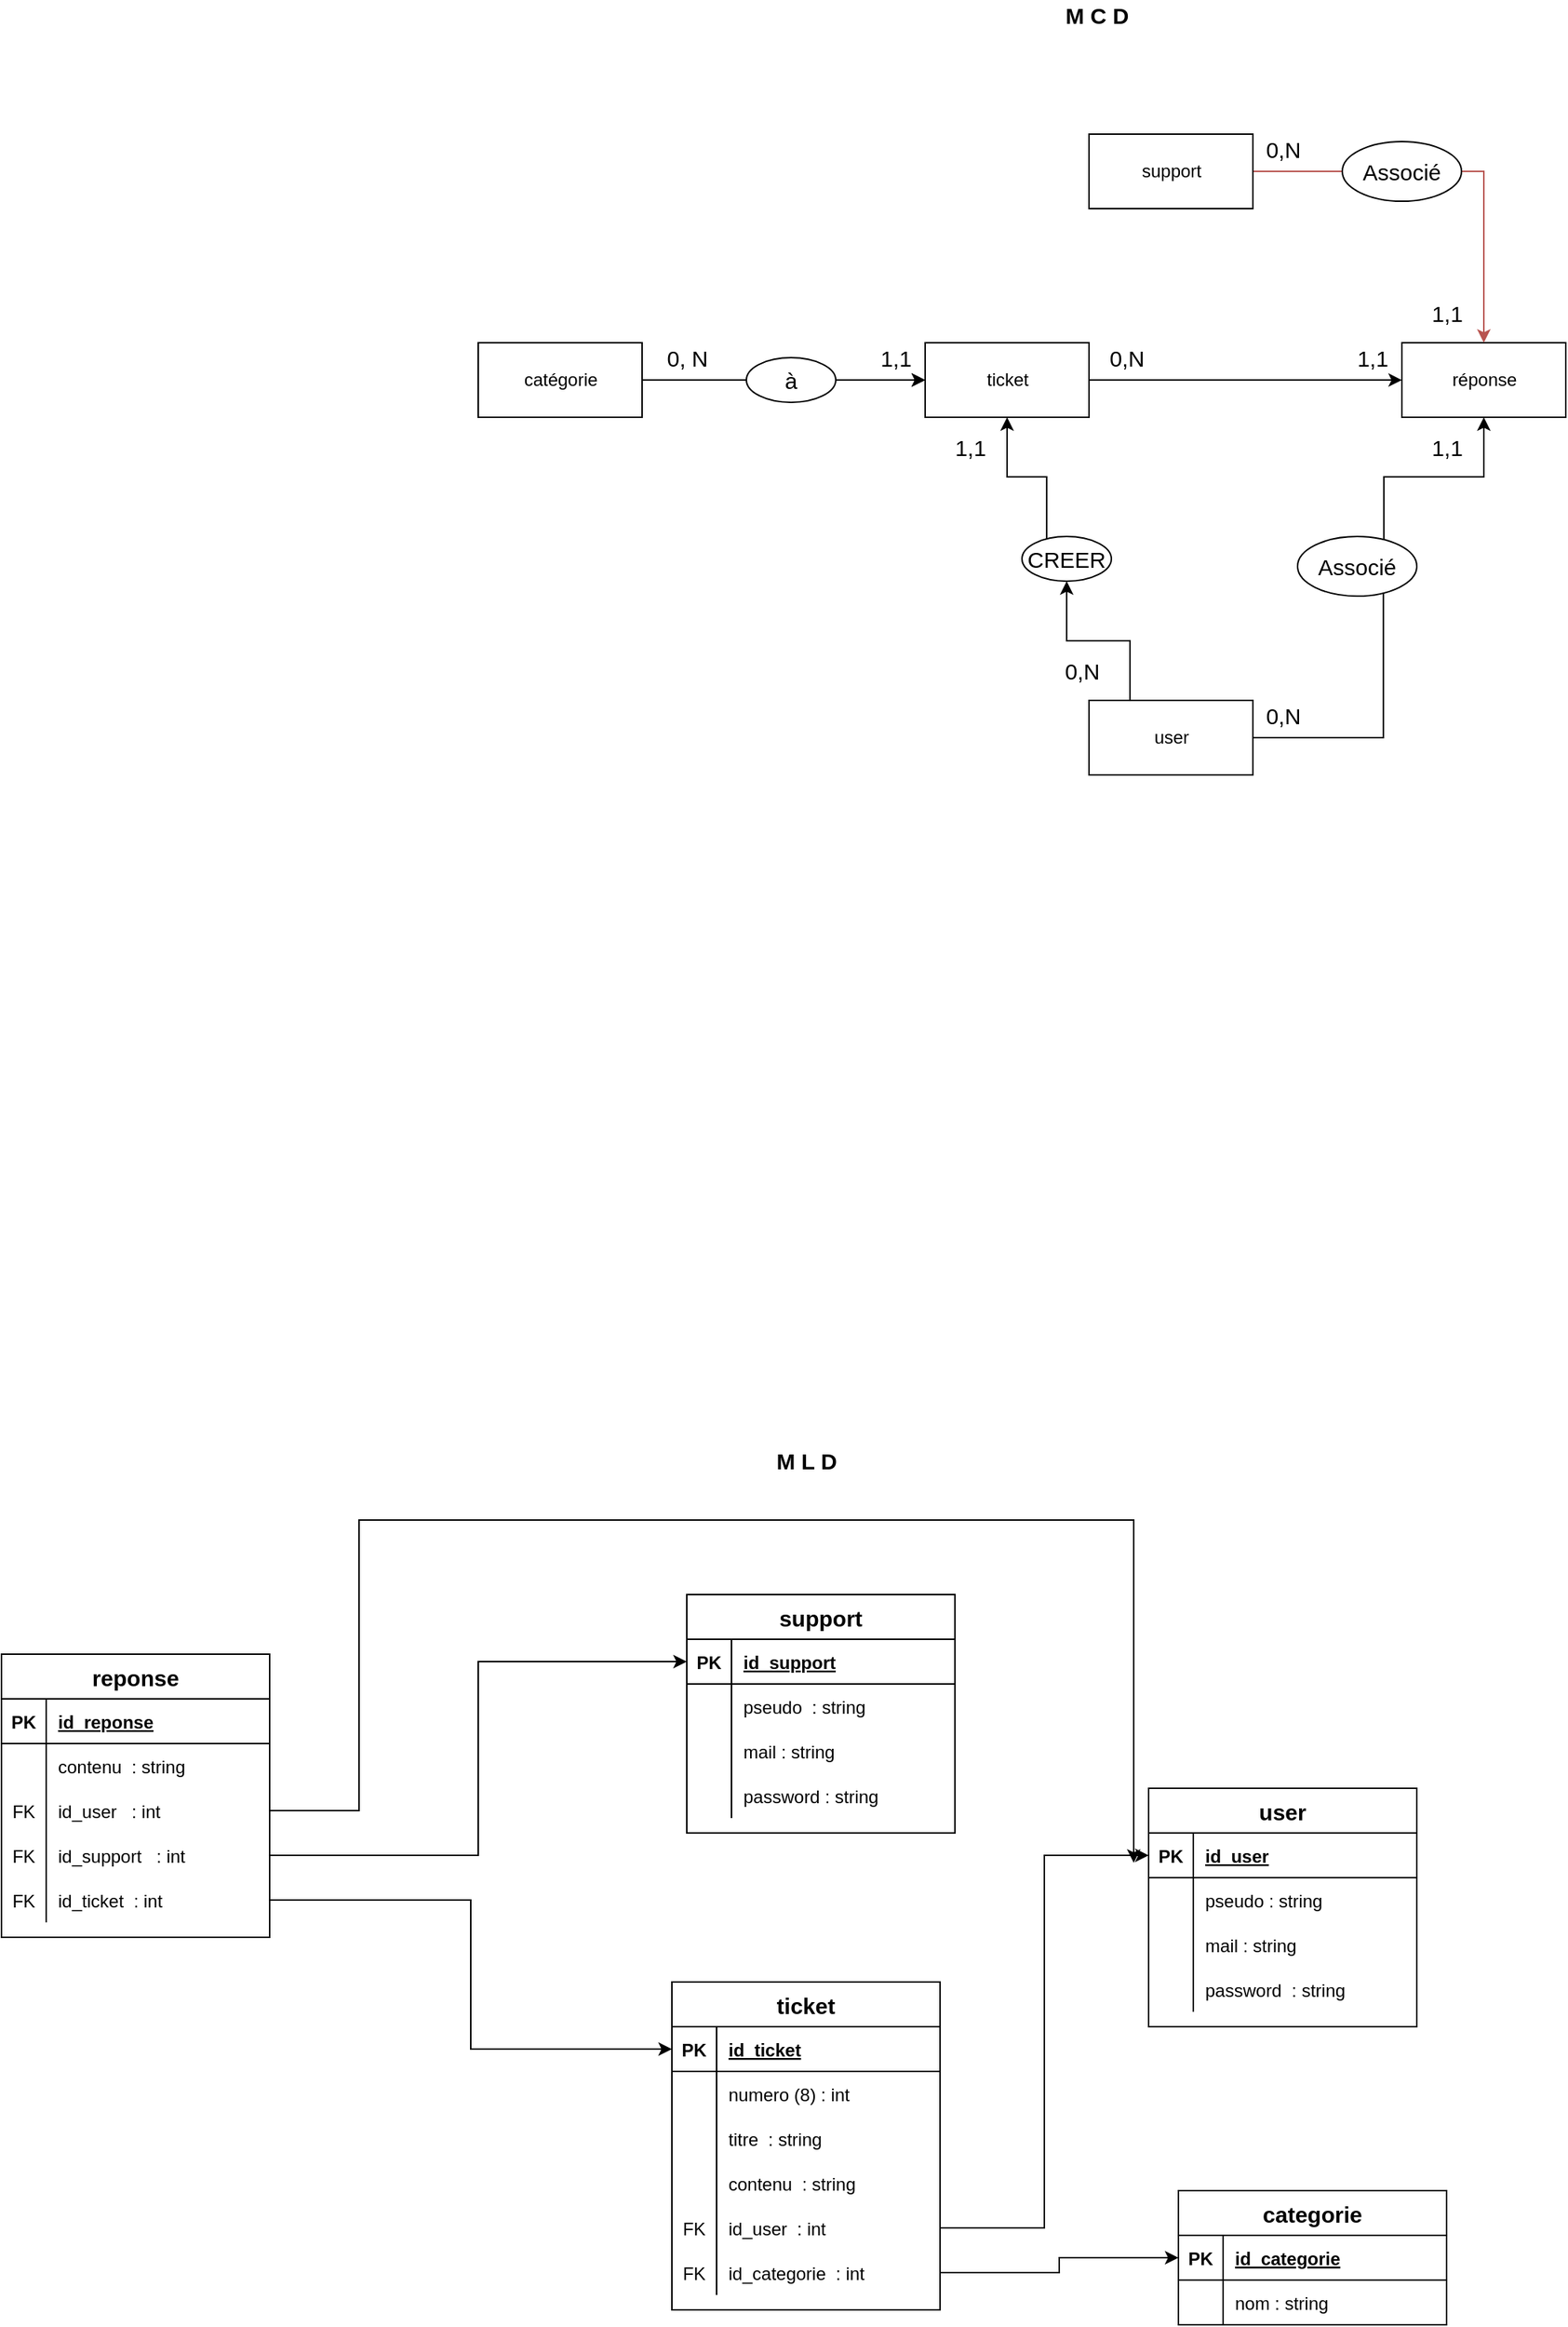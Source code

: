 <mxfile version="13.8.1" type="device"><diagram id="LjUhmMWBIhVt-PXda_oM" name="Page-1"><mxGraphModel dx="2090" dy="631" grid="1" gridSize="10" guides="1" tooltips="1" connect="1" arrows="1" fold="1" page="1" pageScale="1" pageWidth="850" pageHeight="1100" math="0" shadow="0"><root><mxCell id="0"/><mxCell id="1" parent="0"/><mxCell id="zBBqOVHTRtwJUX4EVPov-37" style="edgeStyle=orthogonalEdgeStyle;rounded=0;orthogonalLoop=1;jettySize=auto;html=1;exitX=1;exitY=0.5;exitDx=0;exitDy=0;fontSize=15;" edge="1" parent="1" source="zBBqOVHTRtwJUX4EVPov-1"><mxGeometry relative="1" as="geometry"><mxPoint x="590.0" y="285.059" as="targetPoint"/><Array as="points"><mxPoint x="470" y="285"/><mxPoint x="470" y="285"/></Array></mxGeometry></mxCell><mxCell id="zBBqOVHTRtwJUX4EVPov-1" value="ticket" style="html=1;" vertex="1" parent="1"><mxGeometry x="270" y="260" width="110" height="50" as="geometry"/></mxCell><mxCell id="zBBqOVHTRtwJUX4EVPov-2" value="réponse" style="html=1;" vertex="1" parent="1"><mxGeometry x="590" y="260" width="110" height="50" as="geometry"/></mxCell><mxCell id="zBBqOVHTRtwJUX4EVPov-30" style="edgeStyle=orthogonalEdgeStyle;rounded=0;orthogonalLoop=1;jettySize=auto;html=1;exitX=1;exitY=0.5;exitDx=0;exitDy=0;entryX=0;entryY=0.5;entryDx=0;entryDy=0;fontSize=15;" edge="1" parent="1" source="zBBqOVHTRtwJUX4EVPov-29" target="zBBqOVHTRtwJUX4EVPov-1"><mxGeometry relative="1" as="geometry"/></mxCell><mxCell id="zBBqOVHTRtwJUX4EVPov-3" value="catégorie" style="html=1;" vertex="1" parent="1"><mxGeometry x="-30" y="260" width="110" height="50" as="geometry"/></mxCell><mxCell id="zBBqOVHTRtwJUX4EVPov-4" value="M C D" style="text;html=1;align=center;verticalAlign=middle;resizable=0;points=[];autosize=1;fontStyle=1;fontSize=15;" vertex="1" parent="1"><mxGeometry x="355" y="30" width="60" height="20" as="geometry"/></mxCell><mxCell id="zBBqOVHTRtwJUX4EVPov-7" style="edgeStyle=orthogonalEdgeStyle;rounded=0;orthogonalLoop=1;jettySize=auto;html=1;exitX=0.25;exitY=0;exitDx=0;exitDy=0;entryX=0.5;entryY=1;entryDx=0;entryDy=0;fontSize=15;" edge="1" parent="1" source="zBBqOVHTRtwJUX4EVPov-25" target="zBBqOVHTRtwJUX4EVPov-1"><mxGeometry relative="1" as="geometry"/></mxCell><mxCell id="zBBqOVHTRtwJUX4EVPov-8" style="edgeStyle=orthogonalEdgeStyle;rounded=0;orthogonalLoop=1;jettySize=auto;html=1;exitX=0.75;exitY=0;exitDx=0;exitDy=0;entryX=0.5;entryY=1;entryDx=0;entryDy=0;fontSize=15;" edge="1" parent="1" source="zBBqOVHTRtwJUX4EVPov-26" target="zBBqOVHTRtwJUX4EVPov-2"><mxGeometry relative="1" as="geometry"/></mxCell><mxCell id="zBBqOVHTRtwJUX4EVPov-34" style="edgeStyle=orthogonalEdgeStyle;rounded=0;orthogonalLoop=1;jettySize=auto;html=1;exitX=1;exitY=0.5;exitDx=0;exitDy=0;entryX=0.72;entryY=0.053;entryDx=0;entryDy=0;entryPerimeter=0;fontSize=15;" edge="1" parent="1" source="zBBqOVHTRtwJUX4EVPov-5" target="zBBqOVHTRtwJUX4EVPov-26"><mxGeometry relative="1" as="geometry"/></mxCell><mxCell id="zBBqOVHTRtwJUX4EVPov-5" value="user" style="html=1;" vertex="1" parent="1"><mxGeometry x="380" y="500" width="110" height="50" as="geometry"/></mxCell><mxCell id="zBBqOVHTRtwJUX4EVPov-38" style="edgeStyle=orthogonalEdgeStyle;rounded=0;orthogonalLoop=1;jettySize=auto;html=1;exitX=1;exitY=0.5;exitDx=0;exitDy=0;entryX=0.5;entryY=0;entryDx=0;entryDy=0;fontSize=15;fillColor=#f8cecc;strokeColor=#b85450;" edge="1" parent="1" source="zBBqOVHTRtwJUX4EVPov-6" target="zBBqOVHTRtwJUX4EVPov-2"><mxGeometry relative="1" as="geometry"/></mxCell><mxCell id="zBBqOVHTRtwJUX4EVPov-6" value="support" style="html=1;" vertex="1" parent="1"><mxGeometry x="380" y="120" width="110" height="50" as="geometry"/></mxCell><mxCell id="zBBqOVHTRtwJUX4EVPov-14" value="1,1" style="text;html=1;align=center;verticalAlign=middle;resizable=0;points=[];autosize=1;fontSize=15;" vertex="1" parent="1"><mxGeometry x="230" y="260" width="40" height="20" as="geometry"/></mxCell><mxCell id="zBBqOVHTRtwJUX4EVPov-16" value="0, N" style="text;html=1;align=center;verticalAlign=middle;resizable=0;points=[];autosize=1;fontSize=15;" vertex="1" parent="1"><mxGeometry x="90" y="260" width="40" height="20" as="geometry"/></mxCell><mxCell id="zBBqOVHTRtwJUX4EVPov-17" value="0,N" style="text;html=1;align=center;verticalAlign=middle;resizable=0;points=[];autosize=1;fontSize=15;" vertex="1" parent="1"><mxGeometry x="490" y="120" width="40" height="20" as="geometry"/></mxCell><mxCell id="zBBqOVHTRtwJUX4EVPov-18" value="1,1" style="text;html=1;align=center;verticalAlign=middle;resizable=0;points=[];autosize=1;fontSize=15;" vertex="1" parent="1"><mxGeometry x="550" y="260" width="40" height="20" as="geometry"/></mxCell><mxCell id="zBBqOVHTRtwJUX4EVPov-19" value="1,1" style="text;html=1;align=center;verticalAlign=middle;resizable=0;points=[];autosize=1;fontSize=15;" vertex="1" parent="1"><mxGeometry x="600" y="320" width="40" height="20" as="geometry"/></mxCell><mxCell id="zBBqOVHTRtwJUX4EVPov-20" value="0,N" style="text;html=1;align=center;verticalAlign=middle;resizable=0;points=[];autosize=1;fontSize=15;" vertex="1" parent="1"><mxGeometry x="490" y="500" width="40" height="20" as="geometry"/></mxCell><mxCell id="zBBqOVHTRtwJUX4EVPov-21" value="0,N" style="text;html=1;align=center;verticalAlign=middle;resizable=0;points=[];autosize=1;fontSize=15;" vertex="1" parent="1"><mxGeometry x="355" y="470" width="40" height="20" as="geometry"/></mxCell><mxCell id="zBBqOVHTRtwJUX4EVPov-22" value="1,1" style="text;html=1;align=center;verticalAlign=middle;resizable=0;points=[];autosize=1;fontSize=15;" vertex="1" parent="1"><mxGeometry x="280" y="320" width="40" height="20" as="geometry"/></mxCell><mxCell id="zBBqOVHTRtwJUX4EVPov-27" value="Associé" style="ellipse;whiteSpace=wrap;html=1;fontSize=15;" vertex="1" parent="1"><mxGeometry x="550" y="125" width="80" height="40" as="geometry"/></mxCell><mxCell id="zBBqOVHTRtwJUX4EVPov-31" style="edgeStyle=orthogonalEdgeStyle;rounded=0;orthogonalLoop=1;jettySize=auto;html=1;exitX=1;exitY=0.5;exitDx=0;exitDy=0;entryX=0;entryY=0.5;entryDx=0;entryDy=0;fontSize=15;" edge="1" parent="1" source="zBBqOVHTRtwJUX4EVPov-3" target="zBBqOVHTRtwJUX4EVPov-1"><mxGeometry relative="1" as="geometry"><mxPoint x="130" y="285.0" as="sourcePoint"/><mxPoint x="270" y="285.0" as="targetPoint"/></mxGeometry></mxCell><mxCell id="zBBqOVHTRtwJUX4EVPov-25" value="CREER" style="ellipse;whiteSpace=wrap;html=1;fontSize=15;" vertex="1" parent="1"><mxGeometry x="335" y="390" width="60" height="30" as="geometry"/></mxCell><mxCell id="zBBqOVHTRtwJUX4EVPov-32" style="edgeStyle=orthogonalEdgeStyle;rounded=0;orthogonalLoop=1;jettySize=auto;html=1;exitX=0.25;exitY=0;exitDx=0;exitDy=0;entryX=0.5;entryY=1;entryDx=0;entryDy=0;fontSize=15;" edge="1" parent="1" source="zBBqOVHTRtwJUX4EVPov-5" target="zBBqOVHTRtwJUX4EVPov-25"><mxGeometry relative="1" as="geometry"><mxPoint x="407.5" y="500" as="sourcePoint"/><mxPoint x="325" y="310.0" as="targetPoint"/></mxGeometry></mxCell><mxCell id="zBBqOVHTRtwJUX4EVPov-26" value="Associé" style="ellipse;whiteSpace=wrap;html=1;fontSize=15;" vertex="1" parent="1"><mxGeometry x="520" y="390" width="80" height="40" as="geometry"/></mxCell><mxCell id="zBBqOVHTRtwJUX4EVPov-29" value="à" style="ellipse;whiteSpace=wrap;html=1;fontSize=15;" vertex="1" parent="1"><mxGeometry x="150" y="270" width="60" height="30" as="geometry"/></mxCell><mxCell id="zBBqOVHTRtwJUX4EVPov-36" value="0,N" style="text;html=1;align=center;verticalAlign=middle;resizable=0;points=[];autosize=1;fontSize=15;" vertex="1" parent="1"><mxGeometry x="385" y="260" width="40" height="20" as="geometry"/></mxCell><mxCell id="zBBqOVHTRtwJUX4EVPov-39" value="1,1" style="text;html=1;align=center;verticalAlign=middle;resizable=0;points=[];autosize=1;fontSize=15;" vertex="1" parent="1"><mxGeometry x="600" y="230" width="40" height="20" as="geometry"/></mxCell><mxCell id="zBBqOVHTRtwJUX4EVPov-40" value="&lt;b&gt;M L D&lt;/b&gt;" style="text;html=1;align=center;verticalAlign=middle;resizable=0;points=[];autosize=1;fontSize=15;" vertex="1" parent="1"><mxGeometry x="160" y="1000" width="60" height="20" as="geometry"/></mxCell><mxCell id="zBBqOVHTRtwJUX4EVPov-54" value="support" style="shape=table;startSize=30;container=1;collapsible=1;childLayout=tableLayout;fixedRows=1;rowLines=0;fontStyle=1;align=center;resizeLast=1;fontSize=15;" vertex="1" parent="1"><mxGeometry x="110" y="1100" width="180" height="160" as="geometry"/></mxCell><mxCell id="zBBqOVHTRtwJUX4EVPov-55" value="" style="shape=partialRectangle;collapsible=0;dropTarget=0;pointerEvents=0;fillColor=none;top=0;left=0;bottom=1;right=0;points=[[0,0.5],[1,0.5]];portConstraint=eastwest;" vertex="1" parent="zBBqOVHTRtwJUX4EVPov-54"><mxGeometry y="30" width="180" height="30" as="geometry"/></mxCell><mxCell id="zBBqOVHTRtwJUX4EVPov-56" value="PK" style="shape=partialRectangle;connectable=0;fillColor=none;top=0;left=0;bottom=0;right=0;fontStyle=1;overflow=hidden;" vertex="1" parent="zBBqOVHTRtwJUX4EVPov-55"><mxGeometry width="30" height="30" as="geometry"/></mxCell><mxCell id="zBBqOVHTRtwJUX4EVPov-57" value="id_support" style="shape=partialRectangle;connectable=0;fillColor=none;top=0;left=0;bottom=0;right=0;align=left;spacingLeft=6;fontStyle=5;overflow=hidden;" vertex="1" parent="zBBqOVHTRtwJUX4EVPov-55"><mxGeometry x="30" width="150" height="30" as="geometry"/></mxCell><mxCell id="zBBqOVHTRtwJUX4EVPov-58" value="" style="shape=partialRectangle;collapsible=0;dropTarget=0;pointerEvents=0;fillColor=none;top=0;left=0;bottom=0;right=0;points=[[0,0.5],[1,0.5]];portConstraint=eastwest;" vertex="1" parent="zBBqOVHTRtwJUX4EVPov-54"><mxGeometry y="60" width="180" height="30" as="geometry"/></mxCell><mxCell id="zBBqOVHTRtwJUX4EVPov-59" value="" style="shape=partialRectangle;connectable=0;fillColor=none;top=0;left=0;bottom=0;right=0;editable=1;overflow=hidden;" vertex="1" parent="zBBqOVHTRtwJUX4EVPov-58"><mxGeometry width="30" height="30" as="geometry"/></mxCell><mxCell id="zBBqOVHTRtwJUX4EVPov-60" value="pseudo  : string" style="shape=partialRectangle;connectable=0;fillColor=none;top=0;left=0;bottom=0;right=0;align=left;spacingLeft=6;overflow=hidden;" vertex="1" parent="zBBqOVHTRtwJUX4EVPov-58"><mxGeometry x="30" width="150" height="30" as="geometry"/></mxCell><mxCell id="zBBqOVHTRtwJUX4EVPov-61" value="" style="shape=partialRectangle;collapsible=0;dropTarget=0;pointerEvents=0;fillColor=none;top=0;left=0;bottom=0;right=0;points=[[0,0.5],[1,0.5]];portConstraint=eastwest;" vertex="1" parent="zBBqOVHTRtwJUX4EVPov-54"><mxGeometry y="90" width="180" height="30" as="geometry"/></mxCell><mxCell id="zBBqOVHTRtwJUX4EVPov-62" value="" style="shape=partialRectangle;connectable=0;fillColor=none;top=0;left=0;bottom=0;right=0;editable=1;overflow=hidden;" vertex="1" parent="zBBqOVHTRtwJUX4EVPov-61"><mxGeometry width="30" height="30" as="geometry"/></mxCell><mxCell id="zBBqOVHTRtwJUX4EVPov-63" value="mail : string" style="shape=partialRectangle;connectable=0;fillColor=none;top=0;left=0;bottom=0;right=0;align=left;spacingLeft=6;overflow=hidden;" vertex="1" parent="zBBqOVHTRtwJUX4EVPov-61"><mxGeometry x="30" width="150" height="30" as="geometry"/></mxCell><mxCell id="zBBqOVHTRtwJUX4EVPov-64" value="" style="shape=partialRectangle;collapsible=0;dropTarget=0;pointerEvents=0;fillColor=none;top=0;left=0;bottom=0;right=0;points=[[0,0.5],[1,0.5]];portConstraint=eastwest;" vertex="1" parent="zBBqOVHTRtwJUX4EVPov-54"><mxGeometry y="120" width="180" height="30" as="geometry"/></mxCell><mxCell id="zBBqOVHTRtwJUX4EVPov-65" value="" style="shape=partialRectangle;connectable=0;fillColor=none;top=0;left=0;bottom=0;right=0;editable=1;overflow=hidden;" vertex="1" parent="zBBqOVHTRtwJUX4EVPov-64"><mxGeometry width="30" height="30" as="geometry"/></mxCell><mxCell id="zBBqOVHTRtwJUX4EVPov-66" value="password  : string" style="shape=partialRectangle;connectable=0;fillColor=none;top=0;left=0;bottom=0;right=0;align=left;spacingLeft=6;overflow=hidden;" vertex="1" parent="zBBqOVHTRtwJUX4EVPov-64"><mxGeometry x="30" width="150" height="30" as="geometry"/></mxCell><mxCell id="zBBqOVHTRtwJUX4EVPov-80" value="ticket" style="shape=table;startSize=30;container=1;collapsible=1;childLayout=tableLayout;fixedRows=1;rowLines=0;fontStyle=1;align=center;resizeLast=1;fontSize=15;" vertex="1" parent="1"><mxGeometry x="100" y="1360" width="180" height="220" as="geometry"/></mxCell><mxCell id="zBBqOVHTRtwJUX4EVPov-81" value="" style="shape=partialRectangle;collapsible=0;dropTarget=0;pointerEvents=0;fillColor=none;top=0;left=0;bottom=1;right=0;points=[[0,0.5],[1,0.5]];portConstraint=eastwest;" vertex="1" parent="zBBqOVHTRtwJUX4EVPov-80"><mxGeometry y="30" width="180" height="30" as="geometry"/></mxCell><mxCell id="zBBqOVHTRtwJUX4EVPov-82" value="PK" style="shape=partialRectangle;connectable=0;fillColor=none;top=0;left=0;bottom=0;right=0;fontStyle=1;overflow=hidden;" vertex="1" parent="zBBqOVHTRtwJUX4EVPov-81"><mxGeometry width="30" height="30" as="geometry"/></mxCell><mxCell id="zBBqOVHTRtwJUX4EVPov-83" value="id_ticket" style="shape=partialRectangle;connectable=0;fillColor=none;top=0;left=0;bottom=0;right=0;align=left;spacingLeft=6;fontStyle=5;overflow=hidden;" vertex="1" parent="zBBqOVHTRtwJUX4EVPov-81"><mxGeometry x="30" width="150" height="30" as="geometry"/></mxCell><mxCell id="zBBqOVHTRtwJUX4EVPov-84" value="" style="shape=partialRectangle;collapsible=0;dropTarget=0;pointerEvents=0;fillColor=none;top=0;left=0;bottom=0;right=0;points=[[0,0.5],[1,0.5]];portConstraint=eastwest;" vertex="1" parent="zBBqOVHTRtwJUX4EVPov-80"><mxGeometry y="60" width="180" height="30" as="geometry"/></mxCell><mxCell id="zBBqOVHTRtwJUX4EVPov-85" value="" style="shape=partialRectangle;connectable=0;fillColor=none;top=0;left=0;bottom=0;right=0;editable=1;overflow=hidden;" vertex="1" parent="zBBqOVHTRtwJUX4EVPov-84"><mxGeometry width="30" height="30" as="geometry"/></mxCell><mxCell id="zBBqOVHTRtwJUX4EVPov-86" value="numero (8) : int" style="shape=partialRectangle;connectable=0;fillColor=none;top=0;left=0;bottom=0;right=0;align=left;spacingLeft=6;overflow=hidden;" vertex="1" parent="zBBqOVHTRtwJUX4EVPov-84"><mxGeometry x="30" width="150" height="30" as="geometry"/></mxCell><mxCell id="zBBqOVHTRtwJUX4EVPov-87" value="" style="shape=partialRectangle;collapsible=0;dropTarget=0;pointerEvents=0;fillColor=none;top=0;left=0;bottom=0;right=0;points=[[0,0.5],[1,0.5]];portConstraint=eastwest;" vertex="1" parent="zBBqOVHTRtwJUX4EVPov-80"><mxGeometry y="90" width="180" height="30" as="geometry"/></mxCell><mxCell id="zBBqOVHTRtwJUX4EVPov-88" value="" style="shape=partialRectangle;connectable=0;fillColor=none;top=0;left=0;bottom=0;right=0;editable=1;overflow=hidden;" vertex="1" parent="zBBqOVHTRtwJUX4EVPov-87"><mxGeometry width="30" height="30" as="geometry"/></mxCell><mxCell id="zBBqOVHTRtwJUX4EVPov-89" value="titre  : string" style="shape=partialRectangle;connectable=0;fillColor=none;top=0;left=0;bottom=0;right=0;align=left;spacingLeft=6;overflow=hidden;" vertex="1" parent="zBBqOVHTRtwJUX4EVPov-87"><mxGeometry x="30" width="150" height="30" as="geometry"/></mxCell><mxCell id="zBBqOVHTRtwJUX4EVPov-90" value="" style="shape=partialRectangle;collapsible=0;dropTarget=0;pointerEvents=0;fillColor=none;top=0;left=0;bottom=0;right=0;points=[[0,0.5],[1,0.5]];portConstraint=eastwest;" vertex="1" parent="zBBqOVHTRtwJUX4EVPov-80"><mxGeometry y="120" width="180" height="30" as="geometry"/></mxCell><mxCell id="zBBqOVHTRtwJUX4EVPov-91" value="" style="shape=partialRectangle;connectable=0;fillColor=none;top=0;left=0;bottom=0;right=0;editable=1;overflow=hidden;" vertex="1" parent="zBBqOVHTRtwJUX4EVPov-90"><mxGeometry width="30" height="30" as="geometry"/></mxCell><mxCell id="zBBqOVHTRtwJUX4EVPov-92" value="contenu  : string" style="shape=partialRectangle;connectable=0;fillColor=none;top=0;left=0;bottom=0;right=0;align=left;spacingLeft=6;overflow=hidden;" vertex="1" parent="zBBqOVHTRtwJUX4EVPov-90"><mxGeometry x="30" width="150" height="30" as="geometry"/></mxCell><mxCell id="zBBqOVHTRtwJUX4EVPov-106" value="" style="shape=partialRectangle;collapsible=0;dropTarget=0;pointerEvents=0;fillColor=none;top=0;left=0;bottom=0;right=0;points=[[0,0.5],[1,0.5]];portConstraint=eastwest;" vertex="1" parent="zBBqOVHTRtwJUX4EVPov-80"><mxGeometry y="150" width="180" height="30" as="geometry"/></mxCell><mxCell id="zBBqOVHTRtwJUX4EVPov-107" value="FK" style="shape=partialRectangle;connectable=0;fillColor=none;top=0;left=0;bottom=0;right=0;editable=1;overflow=hidden;" vertex="1" parent="zBBqOVHTRtwJUX4EVPov-106"><mxGeometry width="30" height="30" as="geometry"/></mxCell><mxCell id="zBBqOVHTRtwJUX4EVPov-108" value="id_user  : int" style="shape=partialRectangle;connectable=0;fillColor=none;top=0;left=0;bottom=0;right=0;align=left;spacingLeft=6;overflow=hidden;" vertex="1" parent="zBBqOVHTRtwJUX4EVPov-106"><mxGeometry x="30" width="150" height="30" as="geometry"/></mxCell><mxCell id="zBBqOVHTRtwJUX4EVPov-109" value="" style="shape=partialRectangle;collapsible=0;dropTarget=0;pointerEvents=0;fillColor=none;top=0;left=0;bottom=0;right=0;points=[[0,0.5],[1,0.5]];portConstraint=eastwest;" vertex="1" parent="zBBqOVHTRtwJUX4EVPov-80"><mxGeometry y="180" width="180" height="30" as="geometry"/></mxCell><mxCell id="zBBqOVHTRtwJUX4EVPov-110" value="FK" style="shape=partialRectangle;connectable=0;fillColor=none;top=0;left=0;bottom=0;right=0;editable=1;overflow=hidden;" vertex="1" parent="zBBqOVHTRtwJUX4EVPov-109"><mxGeometry width="30" height="30" as="geometry"/></mxCell><mxCell id="zBBqOVHTRtwJUX4EVPov-111" value="id_categorie  : int" style="shape=partialRectangle;connectable=0;fillColor=none;top=0;left=0;bottom=0;right=0;align=left;spacingLeft=6;overflow=hidden;" vertex="1" parent="zBBqOVHTRtwJUX4EVPov-109"><mxGeometry x="30" width="150" height="30" as="geometry"/></mxCell><mxCell id="zBBqOVHTRtwJUX4EVPov-67" value="reponse" style="shape=table;startSize=30;container=1;collapsible=1;childLayout=tableLayout;fixedRows=1;rowLines=0;fontStyle=1;align=center;resizeLast=1;fontSize=15;" vertex="1" parent="1"><mxGeometry x="-350" y="1140" width="180" height="190" as="geometry"/></mxCell><mxCell id="zBBqOVHTRtwJUX4EVPov-68" value="" style="shape=partialRectangle;collapsible=0;dropTarget=0;pointerEvents=0;fillColor=none;top=0;left=0;bottom=1;right=0;points=[[0,0.5],[1,0.5]];portConstraint=eastwest;" vertex="1" parent="zBBqOVHTRtwJUX4EVPov-67"><mxGeometry y="30" width="180" height="30" as="geometry"/></mxCell><mxCell id="zBBqOVHTRtwJUX4EVPov-69" value="PK" style="shape=partialRectangle;connectable=0;fillColor=none;top=0;left=0;bottom=0;right=0;fontStyle=1;overflow=hidden;" vertex="1" parent="zBBqOVHTRtwJUX4EVPov-68"><mxGeometry width="30" height="30" as="geometry"/></mxCell><mxCell id="zBBqOVHTRtwJUX4EVPov-70" value="id_reponse" style="shape=partialRectangle;connectable=0;fillColor=none;top=0;left=0;bottom=0;right=0;align=left;spacingLeft=6;fontStyle=5;overflow=hidden;" vertex="1" parent="zBBqOVHTRtwJUX4EVPov-68"><mxGeometry x="30" width="150" height="30" as="geometry"/></mxCell><mxCell id="zBBqOVHTRtwJUX4EVPov-71" value="" style="shape=partialRectangle;collapsible=0;dropTarget=0;pointerEvents=0;fillColor=none;top=0;left=0;bottom=0;right=0;points=[[0,0.5],[1,0.5]];portConstraint=eastwest;" vertex="1" parent="zBBqOVHTRtwJUX4EVPov-67"><mxGeometry y="60" width="180" height="30" as="geometry"/></mxCell><mxCell id="zBBqOVHTRtwJUX4EVPov-72" value="" style="shape=partialRectangle;connectable=0;fillColor=none;top=0;left=0;bottom=0;right=0;editable=1;overflow=hidden;" vertex="1" parent="zBBqOVHTRtwJUX4EVPov-71"><mxGeometry width="30" height="30" as="geometry"/></mxCell><mxCell id="zBBqOVHTRtwJUX4EVPov-73" value="contenu  : string" style="shape=partialRectangle;connectable=0;fillColor=none;top=0;left=0;bottom=0;right=0;align=left;spacingLeft=6;overflow=hidden;" vertex="1" parent="zBBqOVHTRtwJUX4EVPov-71"><mxGeometry x="30" width="150" height="30" as="geometry"/></mxCell><mxCell id="zBBqOVHTRtwJUX4EVPov-74" value="" style="shape=partialRectangle;collapsible=0;dropTarget=0;pointerEvents=0;fillColor=none;top=0;left=0;bottom=0;right=0;points=[[0,0.5],[1,0.5]];portConstraint=eastwest;" vertex="1" parent="zBBqOVHTRtwJUX4EVPov-67"><mxGeometry y="90" width="180" height="30" as="geometry"/></mxCell><mxCell id="zBBqOVHTRtwJUX4EVPov-75" value="FK" style="shape=partialRectangle;connectable=0;fillColor=none;top=0;left=0;bottom=0;right=0;editable=1;overflow=hidden;" vertex="1" parent="zBBqOVHTRtwJUX4EVPov-74"><mxGeometry width="30" height="30" as="geometry"/></mxCell><mxCell id="zBBqOVHTRtwJUX4EVPov-76" value="id_user   : int" style="shape=partialRectangle;connectable=0;fillColor=none;top=0;left=0;bottom=0;right=0;align=left;spacingLeft=6;overflow=hidden;" vertex="1" parent="zBBqOVHTRtwJUX4EVPov-74"><mxGeometry x="30" width="150" height="30" as="geometry"/></mxCell><mxCell id="zBBqOVHTRtwJUX4EVPov-77" value="" style="shape=partialRectangle;collapsible=0;dropTarget=0;pointerEvents=0;fillColor=none;top=0;left=0;bottom=0;right=0;points=[[0,0.5],[1,0.5]];portConstraint=eastwest;" vertex="1" parent="zBBqOVHTRtwJUX4EVPov-67"><mxGeometry y="120" width="180" height="30" as="geometry"/></mxCell><mxCell id="zBBqOVHTRtwJUX4EVPov-78" value="FK" style="shape=partialRectangle;connectable=0;fillColor=none;top=0;left=0;bottom=0;right=0;editable=1;overflow=hidden;" vertex="1" parent="zBBqOVHTRtwJUX4EVPov-77"><mxGeometry width="30" height="30" as="geometry"/></mxCell><mxCell id="zBBqOVHTRtwJUX4EVPov-79" value="id_support   : int" style="shape=partialRectangle;connectable=0;fillColor=none;top=0;left=0;bottom=0;right=0;align=left;spacingLeft=6;overflow=hidden;" vertex="1" parent="zBBqOVHTRtwJUX4EVPov-77"><mxGeometry x="30" width="150" height="30" as="geometry"/></mxCell><mxCell id="zBBqOVHTRtwJUX4EVPov-115" value="" style="shape=partialRectangle;collapsible=0;dropTarget=0;pointerEvents=0;fillColor=none;top=0;left=0;bottom=0;right=0;points=[[0,0.5],[1,0.5]];portConstraint=eastwest;" vertex="1" parent="zBBqOVHTRtwJUX4EVPov-67"><mxGeometry y="150" width="180" height="30" as="geometry"/></mxCell><mxCell id="zBBqOVHTRtwJUX4EVPov-116" value="FK" style="shape=partialRectangle;connectable=0;fillColor=none;top=0;left=0;bottom=0;right=0;editable=1;overflow=hidden;" vertex="1" parent="zBBqOVHTRtwJUX4EVPov-115"><mxGeometry width="30" height="30" as="geometry"/></mxCell><mxCell id="zBBqOVHTRtwJUX4EVPov-117" value="id_ticket  : int" style="shape=partialRectangle;connectable=0;fillColor=none;top=0;left=0;bottom=0;right=0;align=left;spacingLeft=6;overflow=hidden;" vertex="1" parent="zBBqOVHTRtwJUX4EVPov-115"><mxGeometry x="30" width="150" height="30" as="geometry"/></mxCell><mxCell id="zBBqOVHTRtwJUX4EVPov-121" style="edgeStyle=orthogonalEdgeStyle;rounded=0;orthogonalLoop=1;jettySize=auto;html=1;entryX=0;entryY=0.5;entryDx=0;entryDy=0;fontSize=15;" edge="1" parent="1" source="zBBqOVHTRtwJUX4EVPov-115" target="zBBqOVHTRtwJUX4EVPov-81"><mxGeometry relative="1" as="geometry"/></mxCell><mxCell id="zBBqOVHTRtwJUX4EVPov-123" style="edgeStyle=orthogonalEdgeStyle;rounded=0;orthogonalLoop=1;jettySize=auto;html=1;exitX=1;exitY=0.5;exitDx=0;exitDy=0;entryX=0;entryY=0.5;entryDx=0;entryDy=0;fontSize=15;" edge="1" parent="1" source="zBBqOVHTRtwJUX4EVPov-106" target="zBBqOVHTRtwJUX4EVPov-94"><mxGeometry relative="1" as="geometry"/></mxCell><mxCell id="zBBqOVHTRtwJUX4EVPov-93" value="user" style="shape=table;startSize=30;container=1;collapsible=1;childLayout=tableLayout;fixedRows=1;rowLines=0;fontStyle=1;align=center;resizeLast=1;fontSize=15;" vertex="1" parent="1"><mxGeometry x="420" y="1230" width="180" height="160" as="geometry"/></mxCell><mxCell id="zBBqOVHTRtwJUX4EVPov-94" value="" style="shape=partialRectangle;collapsible=0;dropTarget=0;pointerEvents=0;fillColor=none;top=0;left=0;bottom=1;right=0;points=[[0,0.5],[1,0.5]];portConstraint=eastwest;" vertex="1" parent="zBBqOVHTRtwJUX4EVPov-93"><mxGeometry y="30" width="180" height="30" as="geometry"/></mxCell><mxCell id="zBBqOVHTRtwJUX4EVPov-95" value="PK" style="shape=partialRectangle;connectable=0;fillColor=none;top=0;left=0;bottom=0;right=0;fontStyle=1;overflow=hidden;" vertex="1" parent="zBBqOVHTRtwJUX4EVPov-94"><mxGeometry width="30" height="30" as="geometry"/></mxCell><mxCell id="zBBqOVHTRtwJUX4EVPov-96" value="id_user" style="shape=partialRectangle;connectable=0;fillColor=none;top=0;left=0;bottom=0;right=0;align=left;spacingLeft=6;fontStyle=5;overflow=hidden;" vertex="1" parent="zBBqOVHTRtwJUX4EVPov-94"><mxGeometry x="30" width="150" height="30" as="geometry"/></mxCell><mxCell id="zBBqOVHTRtwJUX4EVPov-97" value="" style="shape=partialRectangle;collapsible=0;dropTarget=0;pointerEvents=0;fillColor=none;top=0;left=0;bottom=0;right=0;points=[[0,0.5],[1,0.5]];portConstraint=eastwest;" vertex="1" parent="zBBqOVHTRtwJUX4EVPov-93"><mxGeometry y="60" width="180" height="30" as="geometry"/></mxCell><mxCell id="zBBqOVHTRtwJUX4EVPov-98" value="" style="shape=partialRectangle;connectable=0;fillColor=none;top=0;left=0;bottom=0;right=0;editable=1;overflow=hidden;" vertex="1" parent="zBBqOVHTRtwJUX4EVPov-97"><mxGeometry width="30" height="30" as="geometry"/></mxCell><mxCell id="zBBqOVHTRtwJUX4EVPov-99" value="pseudo : string" style="shape=partialRectangle;connectable=0;fillColor=none;top=0;left=0;bottom=0;right=0;align=left;spacingLeft=6;overflow=hidden;" vertex="1" parent="zBBqOVHTRtwJUX4EVPov-97"><mxGeometry x="30" width="150" height="30" as="geometry"/></mxCell><mxCell id="zBBqOVHTRtwJUX4EVPov-100" value="" style="shape=partialRectangle;collapsible=0;dropTarget=0;pointerEvents=0;fillColor=none;top=0;left=0;bottom=0;right=0;points=[[0,0.5],[1,0.5]];portConstraint=eastwest;" vertex="1" parent="zBBqOVHTRtwJUX4EVPov-93"><mxGeometry y="90" width="180" height="30" as="geometry"/></mxCell><mxCell id="zBBqOVHTRtwJUX4EVPov-101" value="" style="shape=partialRectangle;connectable=0;fillColor=none;top=0;left=0;bottom=0;right=0;editable=1;overflow=hidden;" vertex="1" parent="zBBqOVHTRtwJUX4EVPov-100"><mxGeometry width="30" height="30" as="geometry"/></mxCell><mxCell id="zBBqOVHTRtwJUX4EVPov-102" value="mail : string" style="shape=partialRectangle;connectable=0;fillColor=none;top=0;left=0;bottom=0;right=0;align=left;spacingLeft=6;overflow=hidden;" vertex="1" parent="zBBqOVHTRtwJUX4EVPov-100"><mxGeometry x="30" width="150" height="30" as="geometry"/></mxCell><mxCell id="zBBqOVHTRtwJUX4EVPov-103" value="" style="shape=partialRectangle;collapsible=0;dropTarget=0;pointerEvents=0;fillColor=none;top=0;left=0;bottom=0;right=0;points=[[0,0.5],[1,0.5]];portConstraint=eastwest;" vertex="1" parent="zBBqOVHTRtwJUX4EVPov-93"><mxGeometry y="120" width="180" height="30" as="geometry"/></mxCell><mxCell id="zBBqOVHTRtwJUX4EVPov-104" value="" style="shape=partialRectangle;connectable=0;fillColor=none;top=0;left=0;bottom=0;right=0;editable=1;overflow=hidden;" vertex="1" parent="zBBqOVHTRtwJUX4EVPov-103"><mxGeometry width="30" height="30" as="geometry"/></mxCell><mxCell id="zBBqOVHTRtwJUX4EVPov-105" value="password  : string" style="shape=partialRectangle;connectable=0;fillColor=none;top=0;left=0;bottom=0;right=0;align=left;spacingLeft=6;overflow=hidden;" vertex="1" parent="zBBqOVHTRtwJUX4EVPov-103"><mxGeometry x="30" width="150" height="30" as="geometry"/></mxCell><mxCell id="zBBqOVHTRtwJUX4EVPov-41" value="categorie" style="shape=table;startSize=30;container=1;collapsible=1;childLayout=tableLayout;fixedRows=1;rowLines=0;fontStyle=1;align=center;resizeLast=1;fontSize=15;" vertex="1" parent="1"><mxGeometry x="440" y="1500" width="180" height="90" as="geometry"/></mxCell><mxCell id="zBBqOVHTRtwJUX4EVPov-42" value="" style="shape=partialRectangle;collapsible=0;dropTarget=0;pointerEvents=0;fillColor=none;top=0;left=0;bottom=1;right=0;points=[[0,0.5],[1,0.5]];portConstraint=eastwest;" vertex="1" parent="zBBqOVHTRtwJUX4EVPov-41"><mxGeometry y="30" width="180" height="30" as="geometry"/></mxCell><mxCell id="zBBqOVHTRtwJUX4EVPov-43" value="PK" style="shape=partialRectangle;connectable=0;fillColor=none;top=0;left=0;bottom=0;right=0;fontStyle=1;overflow=hidden;" vertex="1" parent="zBBqOVHTRtwJUX4EVPov-42"><mxGeometry width="30" height="30" as="geometry"/></mxCell><mxCell id="zBBqOVHTRtwJUX4EVPov-44" value="id_categorie" style="shape=partialRectangle;connectable=0;fillColor=none;top=0;left=0;bottom=0;right=0;align=left;spacingLeft=6;fontStyle=5;overflow=hidden;" vertex="1" parent="zBBqOVHTRtwJUX4EVPov-42"><mxGeometry x="30" width="150" height="30" as="geometry"/></mxCell><mxCell id="zBBqOVHTRtwJUX4EVPov-45" value="" style="shape=partialRectangle;collapsible=0;dropTarget=0;pointerEvents=0;fillColor=none;top=0;left=0;bottom=0;right=0;points=[[0,0.5],[1,0.5]];portConstraint=eastwest;" vertex="1" parent="zBBqOVHTRtwJUX4EVPov-41"><mxGeometry y="60" width="180" height="30" as="geometry"/></mxCell><mxCell id="zBBqOVHTRtwJUX4EVPov-46" value="" style="shape=partialRectangle;connectable=0;fillColor=none;top=0;left=0;bottom=0;right=0;editable=1;overflow=hidden;" vertex="1" parent="zBBqOVHTRtwJUX4EVPov-45"><mxGeometry width="30" height="30" as="geometry"/></mxCell><mxCell id="zBBqOVHTRtwJUX4EVPov-47" value="nom : string" style="shape=partialRectangle;connectable=0;fillColor=none;top=0;left=0;bottom=0;right=0;align=left;spacingLeft=6;overflow=hidden;" vertex="1" parent="zBBqOVHTRtwJUX4EVPov-45"><mxGeometry x="30" width="150" height="30" as="geometry"/></mxCell><mxCell id="zBBqOVHTRtwJUX4EVPov-125" style="edgeStyle=orthogonalEdgeStyle;rounded=0;orthogonalLoop=1;jettySize=auto;html=1;exitX=1;exitY=0.5;exitDx=0;exitDy=0;entryX=0;entryY=0.5;entryDx=0;entryDy=0;fontSize=15;" edge="1" parent="1" source="zBBqOVHTRtwJUX4EVPov-109" target="zBBqOVHTRtwJUX4EVPov-42"><mxGeometry relative="1" as="geometry"/></mxCell><mxCell id="zBBqOVHTRtwJUX4EVPov-126" style="edgeStyle=orthogonalEdgeStyle;rounded=0;orthogonalLoop=1;jettySize=auto;html=1;exitX=1;exitY=0.5;exitDx=0;exitDy=0;fontSize=15;" edge="1" parent="1" source="zBBqOVHTRtwJUX4EVPov-77" target="zBBqOVHTRtwJUX4EVPov-55"><mxGeometry relative="1" as="geometry"/></mxCell><mxCell id="zBBqOVHTRtwJUX4EVPov-127" style="edgeStyle=orthogonalEdgeStyle;rounded=0;orthogonalLoop=1;jettySize=auto;html=1;exitX=1;exitY=0.5;exitDx=0;exitDy=0;fontSize=15;" edge="1" parent="1" source="zBBqOVHTRtwJUX4EVPov-74"><mxGeometry relative="1" as="geometry"><mxPoint x="410.0" y="1280" as="targetPoint"/><Array as="points"><mxPoint x="-110" y="1245"/><mxPoint x="-110" y="1050"/><mxPoint x="410" y="1050"/></Array></mxGeometry></mxCell></root></mxGraphModel></diagram></mxfile>